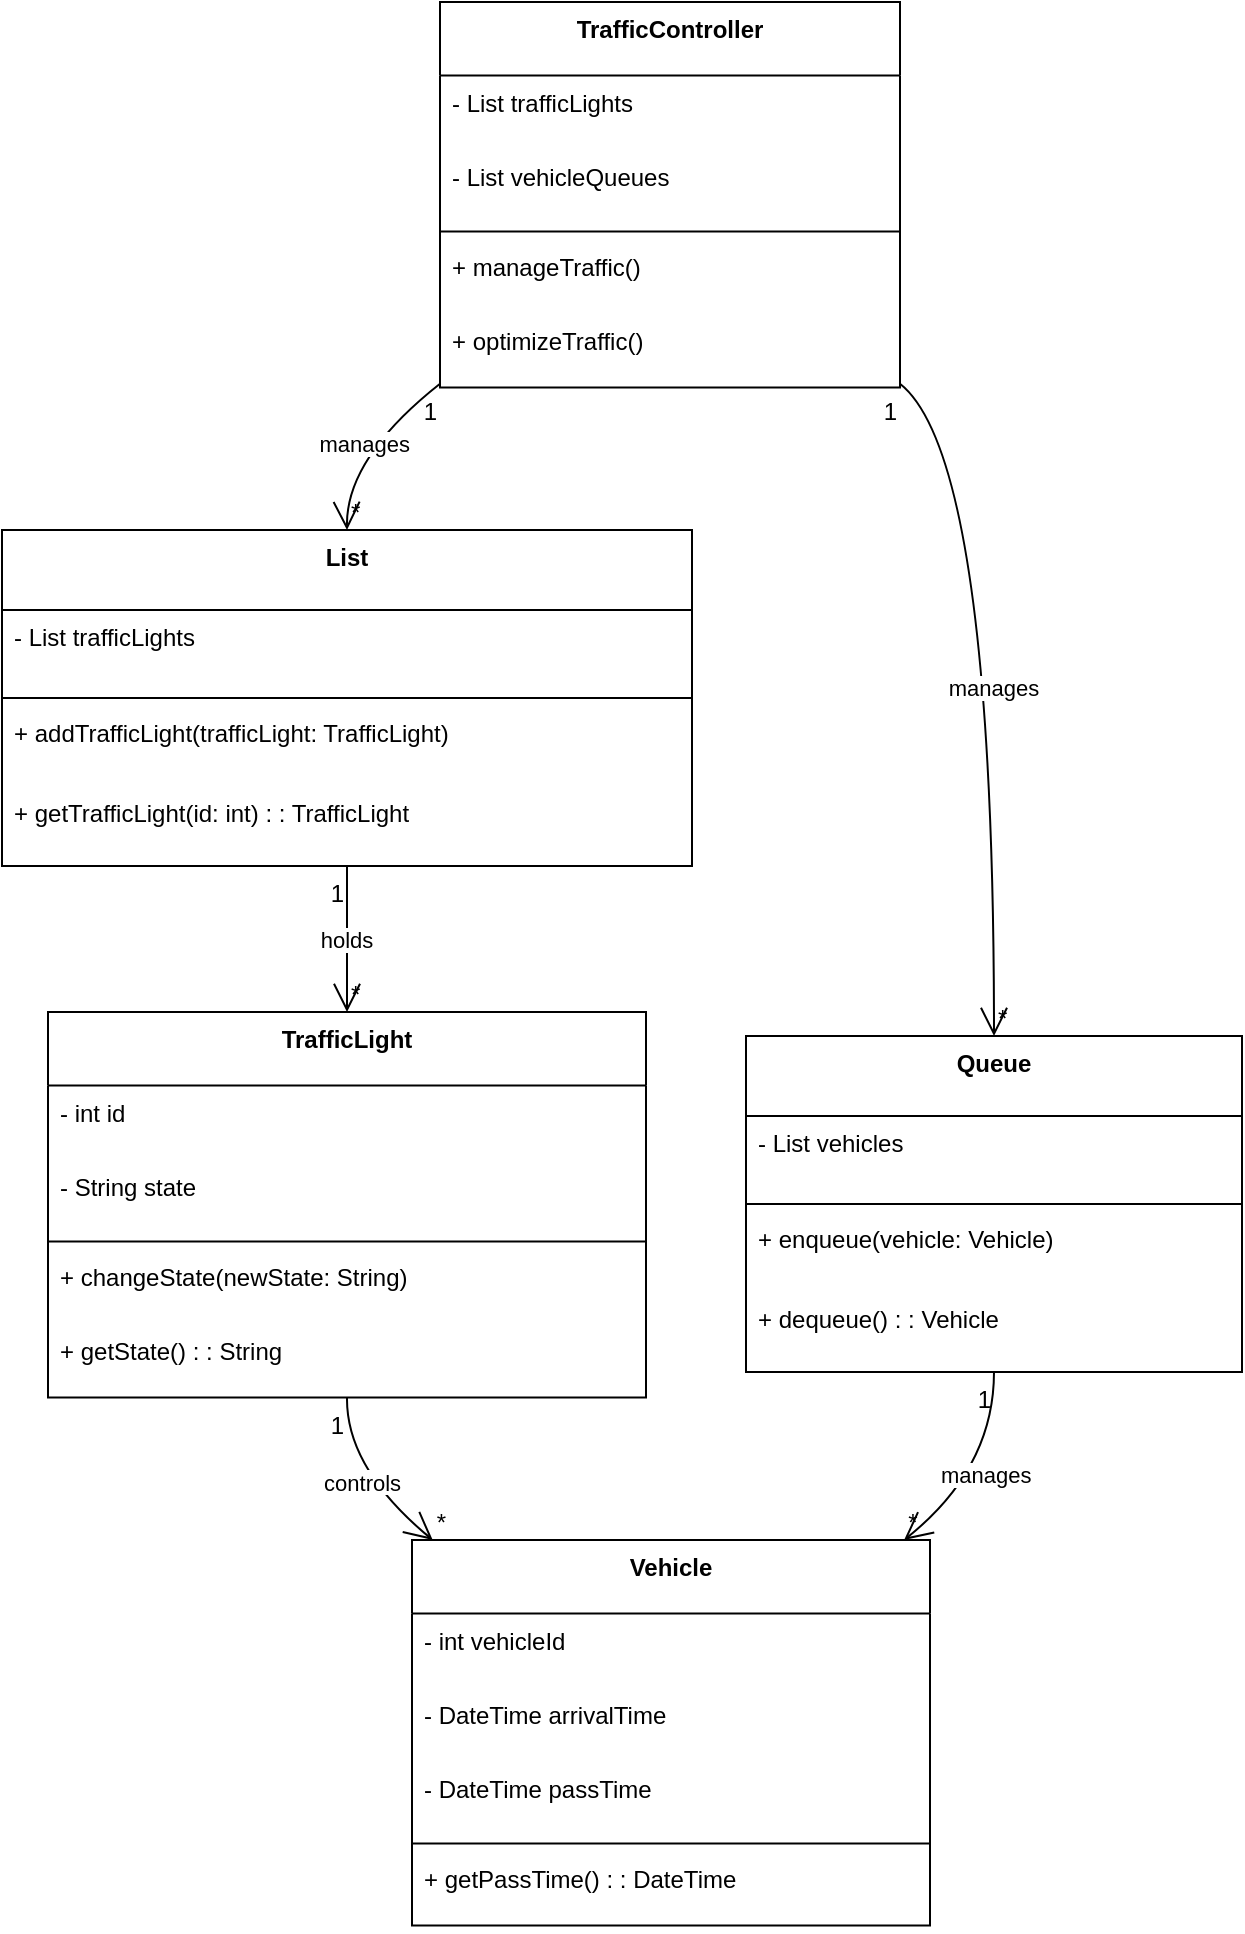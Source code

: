 <mxfile version="26.0.16">
  <diagram name="Page-1" id="9brbDUnrhYzMdTlAionV">
    <mxGraphModel dx="1050" dy="557" grid="1" gridSize="10" guides="1" tooltips="1" connect="1" arrows="1" fold="1" page="1" pageScale="1" pageWidth="850" pageHeight="1100" math="0" shadow="0">
      <root>
        <mxCell id="0" />
        <mxCell id="1" parent="0" />
        <mxCell id="Cb9HJdkNRK7Axn8XJaEo-1" value="TrafficLight" style="swimlane;fontStyle=1;align=center;verticalAlign=top;childLayout=stackLayout;horizontal=1;startSize=36.8;horizontalStack=0;resizeParent=1;resizeParentMax=0;resizeLast=0;collapsible=0;marginBottom=0;" vertex="1" parent="1">
          <mxGeometry x="43" y="525" width="299" height="192.8" as="geometry" />
        </mxCell>
        <mxCell id="Cb9HJdkNRK7Axn8XJaEo-2" value="- int id" style="text;strokeColor=none;fillColor=none;align=left;verticalAlign=top;spacingLeft=4;spacingRight=4;overflow=hidden;rotatable=0;points=[[0,0.5],[1,0.5]];portConstraint=eastwest;" vertex="1" parent="Cb9HJdkNRK7Axn8XJaEo-1">
          <mxGeometry y="36.8" width="299" height="37" as="geometry" />
        </mxCell>
        <mxCell id="Cb9HJdkNRK7Axn8XJaEo-3" value="- String state" style="text;strokeColor=none;fillColor=none;align=left;verticalAlign=top;spacingLeft=4;spacingRight=4;overflow=hidden;rotatable=0;points=[[0,0.5],[1,0.5]];portConstraint=eastwest;" vertex="1" parent="Cb9HJdkNRK7Axn8XJaEo-1">
          <mxGeometry y="73.8" width="299" height="37" as="geometry" />
        </mxCell>
        <mxCell id="Cb9HJdkNRK7Axn8XJaEo-4" style="line;strokeWidth=1;fillColor=none;align=left;verticalAlign=middle;spacingTop=-1;spacingLeft=3;spacingRight=3;rotatable=0;labelPosition=right;points=[];portConstraint=eastwest;strokeColor=inherit;" vertex="1" parent="Cb9HJdkNRK7Axn8XJaEo-1">
          <mxGeometry y="110.8" width="299" height="8" as="geometry" />
        </mxCell>
        <mxCell id="Cb9HJdkNRK7Axn8XJaEo-5" value="+ changeState(newState: String)" style="text;strokeColor=none;fillColor=none;align=left;verticalAlign=top;spacingLeft=4;spacingRight=4;overflow=hidden;rotatable=0;points=[[0,0.5],[1,0.5]];portConstraint=eastwest;" vertex="1" parent="Cb9HJdkNRK7Axn8XJaEo-1">
          <mxGeometry y="118.8" width="299" height="37" as="geometry" />
        </mxCell>
        <mxCell id="Cb9HJdkNRK7Axn8XJaEo-6" value="+ getState() : : String" style="text;strokeColor=none;fillColor=none;align=left;verticalAlign=top;spacingLeft=4;spacingRight=4;overflow=hidden;rotatable=0;points=[[0,0.5],[1,0.5]];portConstraint=eastwest;" vertex="1" parent="Cb9HJdkNRK7Axn8XJaEo-1">
          <mxGeometry y="155.8" width="299" height="37" as="geometry" />
        </mxCell>
        <mxCell id="Cb9HJdkNRK7Axn8XJaEo-7" value="Vehicle" style="swimlane;fontStyle=1;align=center;verticalAlign=top;childLayout=stackLayout;horizontal=1;startSize=36.8;horizontalStack=0;resizeParent=1;resizeParentMax=0;resizeLast=0;collapsible=0;marginBottom=0;" vertex="1" parent="1">
          <mxGeometry x="225" y="789" width="259" height="192.8" as="geometry" />
        </mxCell>
        <mxCell id="Cb9HJdkNRK7Axn8XJaEo-8" value="- int vehicleId" style="text;strokeColor=none;fillColor=none;align=left;verticalAlign=top;spacingLeft=4;spacingRight=4;overflow=hidden;rotatable=0;points=[[0,0.5],[1,0.5]];portConstraint=eastwest;" vertex="1" parent="Cb9HJdkNRK7Axn8XJaEo-7">
          <mxGeometry y="36.8" width="259" height="37" as="geometry" />
        </mxCell>
        <mxCell id="Cb9HJdkNRK7Axn8XJaEo-9" value="- DateTime arrivalTime" style="text;strokeColor=none;fillColor=none;align=left;verticalAlign=top;spacingLeft=4;spacingRight=4;overflow=hidden;rotatable=0;points=[[0,0.5],[1,0.5]];portConstraint=eastwest;" vertex="1" parent="Cb9HJdkNRK7Axn8XJaEo-7">
          <mxGeometry y="73.8" width="259" height="37" as="geometry" />
        </mxCell>
        <mxCell id="Cb9HJdkNRK7Axn8XJaEo-10" value="- DateTime passTime" style="text;strokeColor=none;fillColor=none;align=left;verticalAlign=top;spacingLeft=4;spacingRight=4;overflow=hidden;rotatable=0;points=[[0,0.5],[1,0.5]];portConstraint=eastwest;" vertex="1" parent="Cb9HJdkNRK7Axn8XJaEo-7">
          <mxGeometry y="110.8" width="259" height="37" as="geometry" />
        </mxCell>
        <mxCell id="Cb9HJdkNRK7Axn8XJaEo-11" style="line;strokeWidth=1;fillColor=none;align=left;verticalAlign=middle;spacingTop=-1;spacingLeft=3;spacingRight=3;rotatable=0;labelPosition=right;points=[];portConstraint=eastwest;strokeColor=inherit;" vertex="1" parent="Cb9HJdkNRK7Axn8XJaEo-7">
          <mxGeometry y="147.8" width="259" height="8" as="geometry" />
        </mxCell>
        <mxCell id="Cb9HJdkNRK7Axn8XJaEo-12" value="+ getPassTime() : : DateTime" style="text;strokeColor=none;fillColor=none;align=left;verticalAlign=top;spacingLeft=4;spacingRight=4;overflow=hidden;rotatable=0;points=[[0,0.5],[1,0.5]];portConstraint=eastwest;" vertex="1" parent="Cb9HJdkNRK7Axn8XJaEo-7">
          <mxGeometry y="155.8" width="259" height="37" as="geometry" />
        </mxCell>
        <mxCell id="Cb9HJdkNRK7Axn8XJaEo-13" value="Queue" style="swimlane;fontStyle=1;align=center;verticalAlign=top;childLayout=stackLayout;horizontal=1;startSize=40;horizontalStack=0;resizeParent=1;resizeParentMax=0;resizeLast=0;collapsible=0;marginBottom=0;" vertex="1" parent="1">
          <mxGeometry x="392" y="537" width="248" height="168" as="geometry" />
        </mxCell>
        <mxCell id="Cb9HJdkNRK7Axn8XJaEo-14" value="- List vehicles" style="text;strokeColor=none;fillColor=none;align=left;verticalAlign=top;spacingLeft=4;spacingRight=4;overflow=hidden;rotatable=0;points=[[0,0.5],[1,0.5]];portConstraint=eastwest;" vertex="1" parent="Cb9HJdkNRK7Axn8XJaEo-13">
          <mxGeometry y="40" width="248" height="40" as="geometry" />
        </mxCell>
        <mxCell id="Cb9HJdkNRK7Axn8XJaEo-15" style="line;strokeWidth=1;fillColor=none;align=left;verticalAlign=middle;spacingTop=-1;spacingLeft=3;spacingRight=3;rotatable=0;labelPosition=right;points=[];portConstraint=eastwest;strokeColor=inherit;" vertex="1" parent="Cb9HJdkNRK7Axn8XJaEo-13">
          <mxGeometry y="80" width="248" height="8" as="geometry" />
        </mxCell>
        <mxCell id="Cb9HJdkNRK7Axn8XJaEo-16" value="+ enqueue(vehicle: Vehicle)" style="text;strokeColor=none;fillColor=none;align=left;verticalAlign=top;spacingLeft=4;spacingRight=4;overflow=hidden;rotatable=0;points=[[0,0.5],[1,0.5]];portConstraint=eastwest;" vertex="1" parent="Cb9HJdkNRK7Axn8XJaEo-13">
          <mxGeometry y="88" width="248" height="40" as="geometry" />
        </mxCell>
        <mxCell id="Cb9HJdkNRK7Axn8XJaEo-17" value="+ dequeue() : : Vehicle" style="text;strokeColor=none;fillColor=none;align=left;verticalAlign=top;spacingLeft=4;spacingRight=4;overflow=hidden;rotatable=0;points=[[0,0.5],[1,0.5]];portConstraint=eastwest;" vertex="1" parent="Cb9HJdkNRK7Axn8XJaEo-13">
          <mxGeometry y="128" width="248" height="40" as="geometry" />
        </mxCell>
        <mxCell id="Cb9HJdkNRK7Axn8XJaEo-18" value="List" style="swimlane;fontStyle=1;align=center;verticalAlign=top;childLayout=stackLayout;horizontal=1;startSize=40;horizontalStack=0;resizeParent=1;resizeParentMax=0;resizeLast=0;collapsible=0;marginBottom=0;" vertex="1" parent="1">
          <mxGeometry x="20" y="284" width="345" height="168" as="geometry" />
        </mxCell>
        <mxCell id="Cb9HJdkNRK7Axn8XJaEo-19" value="- List trafficLights" style="text;strokeColor=none;fillColor=none;align=left;verticalAlign=top;spacingLeft=4;spacingRight=4;overflow=hidden;rotatable=0;points=[[0,0.5],[1,0.5]];portConstraint=eastwest;" vertex="1" parent="Cb9HJdkNRK7Axn8XJaEo-18">
          <mxGeometry y="40" width="345" height="40" as="geometry" />
        </mxCell>
        <mxCell id="Cb9HJdkNRK7Axn8XJaEo-20" style="line;strokeWidth=1;fillColor=none;align=left;verticalAlign=middle;spacingTop=-1;spacingLeft=3;spacingRight=3;rotatable=0;labelPosition=right;points=[];portConstraint=eastwest;strokeColor=inherit;" vertex="1" parent="Cb9HJdkNRK7Axn8XJaEo-18">
          <mxGeometry y="80" width="345" height="8" as="geometry" />
        </mxCell>
        <mxCell id="Cb9HJdkNRK7Axn8XJaEo-21" value="+ addTrafficLight(trafficLight: TrafficLight)" style="text;strokeColor=none;fillColor=none;align=left;verticalAlign=top;spacingLeft=4;spacingRight=4;overflow=hidden;rotatable=0;points=[[0,0.5],[1,0.5]];portConstraint=eastwest;" vertex="1" parent="Cb9HJdkNRK7Axn8XJaEo-18">
          <mxGeometry y="88" width="345" height="40" as="geometry" />
        </mxCell>
        <mxCell id="Cb9HJdkNRK7Axn8XJaEo-22" value="+ getTrafficLight(id: int) : : TrafficLight" style="text;strokeColor=none;fillColor=none;align=left;verticalAlign=top;spacingLeft=4;spacingRight=4;overflow=hidden;rotatable=0;points=[[0,0.5],[1,0.5]];portConstraint=eastwest;" vertex="1" parent="Cb9HJdkNRK7Axn8XJaEo-18">
          <mxGeometry y="128" width="345" height="40" as="geometry" />
        </mxCell>
        <mxCell id="Cb9HJdkNRK7Axn8XJaEo-23" value="TrafficController" style="swimlane;fontStyle=1;align=center;verticalAlign=top;childLayout=stackLayout;horizontal=1;startSize=36.8;horizontalStack=0;resizeParent=1;resizeParentMax=0;resizeLast=0;collapsible=0;marginBottom=0;" vertex="1" parent="1">
          <mxGeometry x="239" y="20" width="230" height="192.8" as="geometry" />
        </mxCell>
        <mxCell id="Cb9HJdkNRK7Axn8XJaEo-24" value="- List trafficLights" style="text;strokeColor=none;fillColor=none;align=left;verticalAlign=top;spacingLeft=4;spacingRight=4;overflow=hidden;rotatable=0;points=[[0,0.5],[1,0.5]];portConstraint=eastwest;" vertex="1" parent="Cb9HJdkNRK7Axn8XJaEo-23">
          <mxGeometry y="36.8" width="230" height="37" as="geometry" />
        </mxCell>
        <mxCell id="Cb9HJdkNRK7Axn8XJaEo-25" value="- List vehicleQueues" style="text;strokeColor=none;fillColor=none;align=left;verticalAlign=top;spacingLeft=4;spacingRight=4;overflow=hidden;rotatable=0;points=[[0,0.5],[1,0.5]];portConstraint=eastwest;" vertex="1" parent="Cb9HJdkNRK7Axn8XJaEo-23">
          <mxGeometry y="73.8" width="230" height="37" as="geometry" />
        </mxCell>
        <mxCell id="Cb9HJdkNRK7Axn8XJaEo-26" style="line;strokeWidth=1;fillColor=none;align=left;verticalAlign=middle;spacingTop=-1;spacingLeft=3;spacingRight=3;rotatable=0;labelPosition=right;points=[];portConstraint=eastwest;strokeColor=inherit;" vertex="1" parent="Cb9HJdkNRK7Axn8XJaEo-23">
          <mxGeometry y="110.8" width="230" height="8" as="geometry" />
        </mxCell>
        <mxCell id="Cb9HJdkNRK7Axn8XJaEo-27" value="+ manageTraffic()" style="text;strokeColor=none;fillColor=none;align=left;verticalAlign=top;spacingLeft=4;spacingRight=4;overflow=hidden;rotatable=0;points=[[0,0.5],[1,0.5]];portConstraint=eastwest;" vertex="1" parent="Cb9HJdkNRK7Axn8XJaEo-23">
          <mxGeometry y="118.8" width="230" height="37" as="geometry" />
        </mxCell>
        <mxCell id="Cb9HJdkNRK7Axn8XJaEo-28" value="+ optimizeTraffic()" style="text;strokeColor=none;fillColor=none;align=left;verticalAlign=top;spacingLeft=4;spacingRight=4;overflow=hidden;rotatable=0;points=[[0,0.5],[1,0.5]];portConstraint=eastwest;" vertex="1" parent="Cb9HJdkNRK7Axn8XJaEo-23">
          <mxGeometry y="155.8" width="230" height="37" as="geometry" />
        </mxCell>
        <mxCell id="Cb9HJdkNRK7Axn8XJaEo-29" value="controls" style="curved=1;startArrow=none;endArrow=open;endSize=12;exitX=0.5;exitY=1;entryX=0.04;entryY=0;rounded=0;" edge="1" parent="1" source="Cb9HJdkNRK7Axn8XJaEo-1" target="Cb9HJdkNRK7Axn8XJaEo-7">
          <mxGeometry relative="1" as="geometry">
            <Array as="points">
              <mxPoint x="192" y="753" />
            </Array>
          </mxGeometry>
        </mxCell>
        <mxCell id="Cb9HJdkNRK7Axn8XJaEo-30" value="1" style="edgeLabel;resizable=0;labelBackgroundColor=none;fontSize=12;align=right;verticalAlign=top;" vertex="1" parent="Cb9HJdkNRK7Axn8XJaEo-29">
          <mxGeometry x="-1" relative="1" as="geometry" />
        </mxCell>
        <mxCell id="Cb9HJdkNRK7Axn8XJaEo-31" value="*" style="edgeLabel;resizable=0;labelBackgroundColor=none;fontSize=12;align=left;verticalAlign=bottom;" vertex="1" parent="Cb9HJdkNRK7Axn8XJaEo-29">
          <mxGeometry x="1" relative="1" as="geometry" />
        </mxCell>
        <mxCell id="Cb9HJdkNRK7Axn8XJaEo-32" value="manages" style="curved=1;startArrow=none;endArrow=open;endSize=12;exitX=0.5;exitY=1;entryX=0.95;entryY=0;rounded=0;" edge="1" parent="1" source="Cb9HJdkNRK7Axn8XJaEo-13" target="Cb9HJdkNRK7Axn8XJaEo-7">
          <mxGeometry relative="1" as="geometry">
            <Array as="points">
              <mxPoint x="516" y="753" />
            </Array>
          </mxGeometry>
        </mxCell>
        <mxCell id="Cb9HJdkNRK7Axn8XJaEo-33" value="1" style="edgeLabel;resizable=0;labelBackgroundColor=none;fontSize=12;align=right;verticalAlign=top;" vertex="1" parent="Cb9HJdkNRK7Axn8XJaEo-32">
          <mxGeometry x="-1" relative="1" as="geometry" />
        </mxCell>
        <mxCell id="Cb9HJdkNRK7Axn8XJaEo-34" value="*" style="edgeLabel;resizable=0;labelBackgroundColor=none;fontSize=12;align=left;verticalAlign=bottom;" vertex="1" parent="Cb9HJdkNRK7Axn8XJaEo-32">
          <mxGeometry x="1" relative="1" as="geometry" />
        </mxCell>
        <mxCell id="Cb9HJdkNRK7Axn8XJaEo-35" value="holds" style="curved=1;startArrow=none;endArrow=open;endSize=12;exitX=0.5;exitY=1;entryX=0.5;entryY=0;rounded=0;" edge="1" parent="1" source="Cb9HJdkNRK7Axn8XJaEo-18" target="Cb9HJdkNRK7Axn8XJaEo-1">
          <mxGeometry relative="1" as="geometry">
            <Array as="points" />
          </mxGeometry>
        </mxCell>
        <mxCell id="Cb9HJdkNRK7Axn8XJaEo-36" value="1" style="edgeLabel;resizable=0;labelBackgroundColor=none;fontSize=12;align=right;verticalAlign=top;" vertex="1" parent="Cb9HJdkNRK7Axn8XJaEo-35">
          <mxGeometry x="-1" relative="1" as="geometry" />
        </mxCell>
        <mxCell id="Cb9HJdkNRK7Axn8XJaEo-37" value="*" style="edgeLabel;resizable=0;labelBackgroundColor=none;fontSize=12;align=left;verticalAlign=bottom;" vertex="1" parent="Cb9HJdkNRK7Axn8XJaEo-35">
          <mxGeometry x="1" relative="1" as="geometry" />
        </mxCell>
        <mxCell id="Cb9HJdkNRK7Axn8XJaEo-38" value="manages" style="curved=1;startArrow=none;endArrow=open;endSize=12;exitX=0;exitY=0.99;entryX=0.5;entryY=0;rounded=0;" edge="1" parent="1" source="Cb9HJdkNRK7Axn8XJaEo-23" target="Cb9HJdkNRK7Axn8XJaEo-18">
          <mxGeometry relative="1" as="geometry">
            <Array as="points">
              <mxPoint x="192" y="248" />
            </Array>
          </mxGeometry>
        </mxCell>
        <mxCell id="Cb9HJdkNRK7Axn8XJaEo-39" value="1" style="edgeLabel;resizable=0;labelBackgroundColor=none;fontSize=12;align=right;verticalAlign=top;" vertex="1" parent="Cb9HJdkNRK7Axn8XJaEo-38">
          <mxGeometry x="-1" relative="1" as="geometry" />
        </mxCell>
        <mxCell id="Cb9HJdkNRK7Axn8XJaEo-40" value="*" style="edgeLabel;resizable=0;labelBackgroundColor=none;fontSize=12;align=left;verticalAlign=bottom;" vertex="1" parent="Cb9HJdkNRK7Axn8XJaEo-38">
          <mxGeometry x="1" relative="1" as="geometry" />
        </mxCell>
        <mxCell id="Cb9HJdkNRK7Axn8XJaEo-41" value="manages" style="curved=1;startArrow=none;endArrow=open;endSize=12;exitX=1;exitY=0.99;entryX=0.5;entryY=0;rounded=0;" edge="1" parent="1" source="Cb9HJdkNRK7Axn8XJaEo-23" target="Cb9HJdkNRK7Axn8XJaEo-13">
          <mxGeometry relative="1" as="geometry">
            <Array as="points">
              <mxPoint x="516" y="248" />
            </Array>
          </mxGeometry>
        </mxCell>
        <mxCell id="Cb9HJdkNRK7Axn8XJaEo-42" value="1" style="edgeLabel;resizable=0;labelBackgroundColor=none;fontSize=12;align=right;verticalAlign=top;" vertex="1" parent="Cb9HJdkNRK7Axn8XJaEo-41">
          <mxGeometry x="-1" relative="1" as="geometry" />
        </mxCell>
        <mxCell id="Cb9HJdkNRK7Axn8XJaEo-43" value="*" style="edgeLabel;resizable=0;labelBackgroundColor=none;fontSize=12;align=left;verticalAlign=bottom;" vertex="1" parent="Cb9HJdkNRK7Axn8XJaEo-41">
          <mxGeometry x="1" relative="1" as="geometry" />
        </mxCell>
      </root>
    </mxGraphModel>
  </diagram>
</mxfile>
